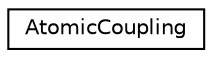 digraph "Graphical Class Hierarchy"
{
 // LATEX_PDF_SIZE
  edge [fontname="Helvetica",fontsize="10",labelfontname="Helvetica",labelfontsize="10"];
  node [fontname="Helvetica",fontsize="10",shape=record];
  rankdir="LR";
  Node0 [label="AtomicCoupling",height=0.2,width=0.4,color="black", fillcolor="white", style="filled",URL="$class_atomic_coupling.html",tooltip="Class that performs coupling using adjacency list telling us the downstream neurons per neuron."];
}
